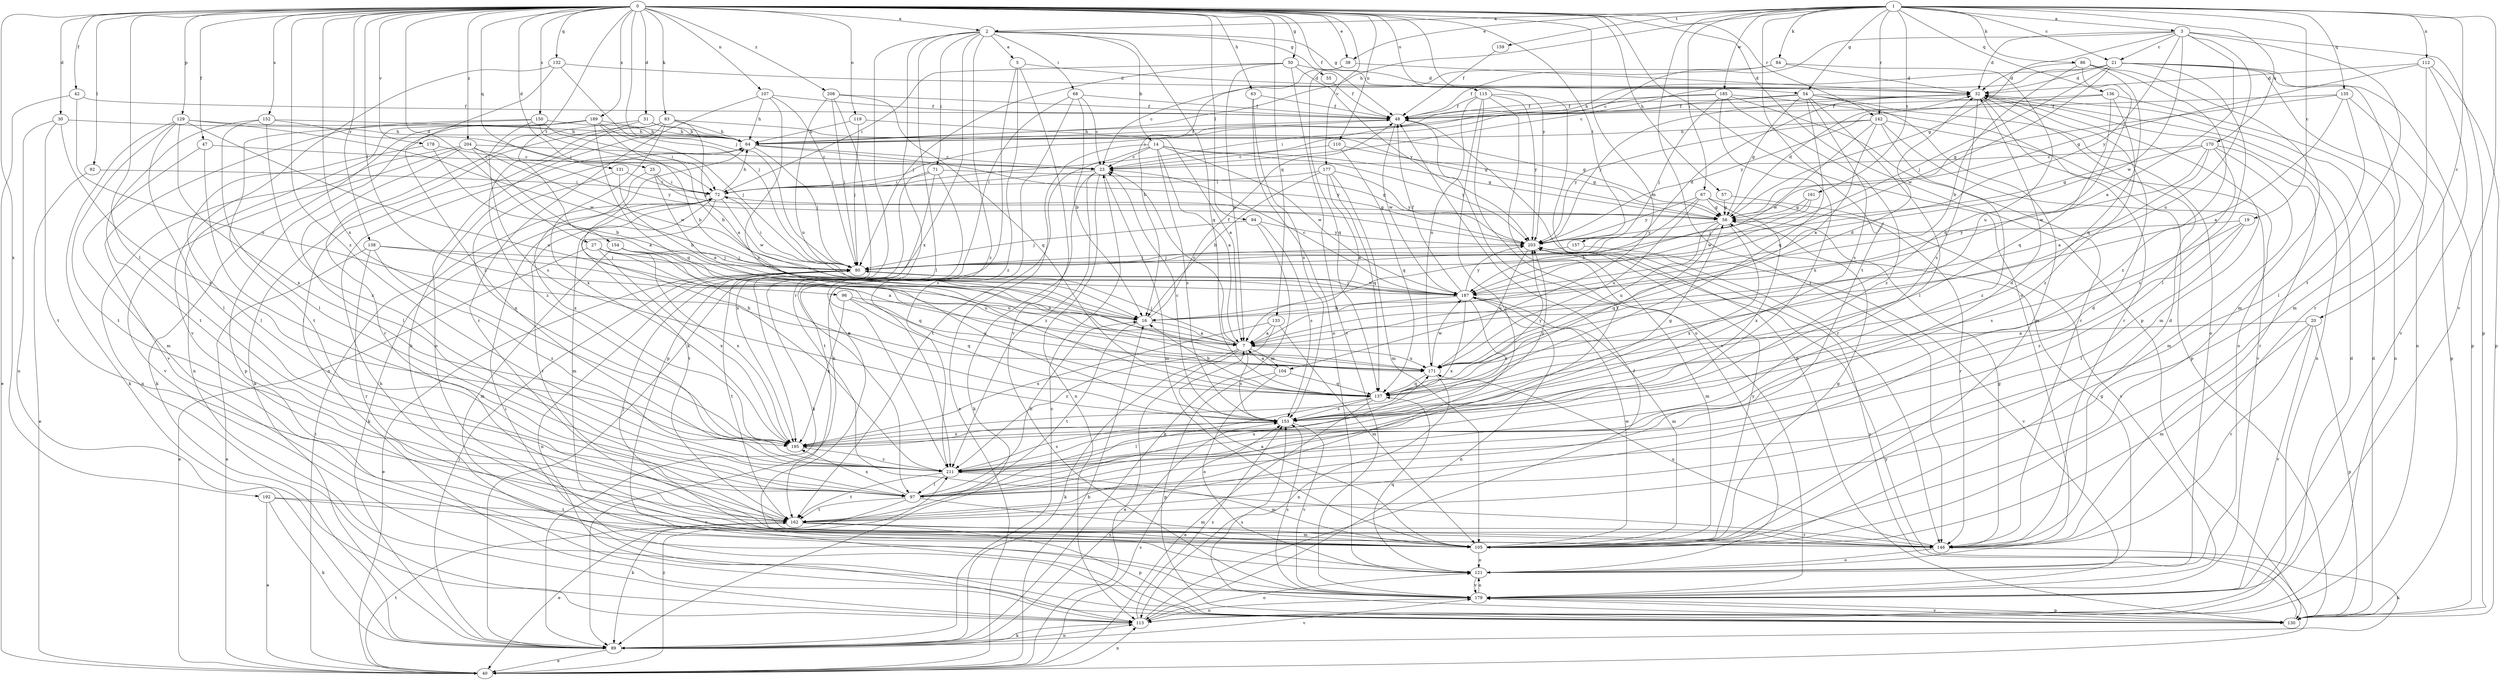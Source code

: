 strict digraph  {
0;
1;
2;
3;
5;
7;
14;
16;
19;
20;
21;
23;
25;
27;
30;
31;
32;
38;
40;
42;
47;
48;
50;
54;
55;
56;
57;
63;
64;
67;
68;
71;
72;
80;
83;
84;
86;
89;
92;
94;
96;
97;
104;
105;
107;
110;
112;
113;
115;
119;
121;
129;
130;
131;
132;
133;
135;
136;
137;
138;
142;
146;
150;
152;
153;
154;
157;
159;
161;
162;
170;
171;
177;
178;
179;
185;
187;
189;
192;
195;
203;
204;
208;
211;
0 -> 2  [label=a];
0 -> 25  [label=d];
0 -> 27  [label=d];
0 -> 30  [label=d];
0 -> 31  [label=d];
0 -> 38  [label=e];
0 -> 42  [label=f];
0 -> 47  [label=f];
0 -> 48  [label=f];
0 -> 50  [label=g];
0 -> 57  [label=h];
0 -> 63  [label=h];
0 -> 80  [label=j];
0 -> 83  [label=k];
0 -> 92  [label=l];
0 -> 94  [label=l];
0 -> 96  [label=l];
0 -> 97  [label=l];
0 -> 104  [label=m];
0 -> 107  [label=n];
0 -> 110  [label=n];
0 -> 115  [label=o];
0 -> 119  [label=o];
0 -> 121  [label=o];
0 -> 129  [label=p];
0 -> 130  [label=p];
0 -> 131  [label=q];
0 -> 132  [label=q];
0 -> 133  [label=q];
0 -> 138  [label=r];
0 -> 142  [label=r];
0 -> 150  [label=s];
0 -> 152  [label=s];
0 -> 154  [label=t];
0 -> 157  [label=t];
0 -> 177  [label=v];
0 -> 178  [label=v];
0 -> 189  [label=x];
0 -> 192  [label=x];
0 -> 195  [label=x];
0 -> 203  [label=y];
0 -> 204  [label=z];
0 -> 208  [label=z];
0 -> 211  [label=z];
1 -> 2  [label=a];
1 -> 3  [label=a];
1 -> 19  [label=c];
1 -> 20  [label=c];
1 -> 21  [label=c];
1 -> 38  [label=e];
1 -> 54  [label=g];
1 -> 64  [label=h];
1 -> 67  [label=i];
1 -> 84  [label=k];
1 -> 86  [label=k];
1 -> 112  [label=n];
1 -> 135  [label=q];
1 -> 136  [label=q];
1 -> 142  [label=r];
1 -> 146  [label=r];
1 -> 159  [label=t];
1 -> 161  [label=t];
1 -> 162  [label=t];
1 -> 170  [label=u];
1 -> 179  [label=v];
1 -> 185  [label=w];
2 -> 5  [label=a];
2 -> 14  [label=b];
2 -> 54  [label=g];
2 -> 55  [label=g];
2 -> 68  [label=i];
2 -> 71  [label=i];
2 -> 89  [label=k];
2 -> 97  [label=l];
2 -> 137  [label=q];
2 -> 146  [label=r];
2 -> 195  [label=x];
2 -> 211  [label=z];
3 -> 7  [label=a];
3 -> 21  [label=c];
3 -> 23  [label=c];
3 -> 32  [label=d];
3 -> 56  [label=g];
3 -> 130  [label=p];
3 -> 162  [label=t];
3 -> 171  [label=u];
3 -> 187  [label=w];
3 -> 203  [label=y];
5 -> 32  [label=d];
5 -> 89  [label=k];
5 -> 179  [label=v];
5 -> 211  [label=z];
7 -> 23  [label=c];
7 -> 40  [label=e];
7 -> 80  [label=j];
7 -> 89  [label=k];
7 -> 104  [label=m];
7 -> 153  [label=s];
7 -> 171  [label=u];
14 -> 7  [label=a];
14 -> 23  [label=c];
14 -> 40  [label=e];
14 -> 56  [label=g];
14 -> 153  [label=s];
14 -> 162  [label=t];
14 -> 187  [label=w];
14 -> 203  [label=y];
16 -> 7  [label=a];
16 -> 48  [label=f];
16 -> 162  [label=t];
19 -> 97  [label=l];
19 -> 153  [label=s];
19 -> 203  [label=y];
19 -> 211  [label=z];
20 -> 7  [label=a];
20 -> 105  [label=m];
20 -> 130  [label=p];
20 -> 146  [label=r];
20 -> 179  [label=v];
21 -> 23  [label=c];
21 -> 32  [label=d];
21 -> 64  [label=h];
21 -> 80  [label=j];
21 -> 97  [label=l];
21 -> 105  [label=m];
21 -> 113  [label=n];
21 -> 130  [label=p];
21 -> 187  [label=w];
23 -> 72  [label=i];
23 -> 89  [label=k];
23 -> 105  [label=m];
23 -> 113  [label=n];
23 -> 211  [label=z];
25 -> 7  [label=a];
25 -> 56  [label=g];
25 -> 72  [label=i];
25 -> 195  [label=x];
27 -> 40  [label=e];
27 -> 80  [label=j];
27 -> 137  [label=q];
27 -> 171  [label=u];
27 -> 195  [label=x];
30 -> 64  [label=h];
30 -> 113  [label=n];
30 -> 162  [label=t];
30 -> 195  [label=x];
31 -> 56  [label=g];
31 -> 64  [label=h];
31 -> 146  [label=r];
31 -> 211  [label=z];
32 -> 48  [label=f];
32 -> 105  [label=m];
32 -> 146  [label=r];
32 -> 153  [label=s];
32 -> 203  [label=y];
38 -> 16  [label=b];
38 -> 32  [label=d];
38 -> 137  [label=q];
40 -> 16  [label=b];
40 -> 72  [label=i];
40 -> 113  [label=n];
40 -> 153  [label=s];
40 -> 162  [label=t];
40 -> 203  [label=y];
40 -> 211  [label=z];
42 -> 40  [label=e];
42 -> 48  [label=f];
42 -> 171  [label=u];
47 -> 23  [label=c];
47 -> 97  [label=l];
47 -> 105  [label=m];
48 -> 64  [label=h];
48 -> 146  [label=r];
48 -> 187  [label=w];
50 -> 7  [label=a];
50 -> 32  [label=d];
50 -> 72  [label=i];
50 -> 80  [label=j];
50 -> 179  [label=v];
50 -> 203  [label=y];
54 -> 48  [label=f];
54 -> 56  [label=g];
54 -> 72  [label=i];
54 -> 97  [label=l];
54 -> 105  [label=m];
54 -> 113  [label=n];
54 -> 121  [label=o];
54 -> 137  [label=q];
54 -> 153  [label=s];
55 -> 48  [label=f];
56 -> 32  [label=d];
56 -> 137  [label=q];
56 -> 171  [label=u];
56 -> 195  [label=x];
56 -> 203  [label=y];
57 -> 56  [label=g];
57 -> 179  [label=v];
63 -> 48  [label=f];
63 -> 121  [label=o];
63 -> 153  [label=s];
64 -> 23  [label=c];
64 -> 48  [label=f];
64 -> 80  [label=j];
64 -> 203  [label=y];
67 -> 16  [label=b];
67 -> 56  [label=g];
67 -> 146  [label=r];
67 -> 171  [label=u];
67 -> 195  [label=x];
67 -> 203  [label=y];
68 -> 16  [label=b];
68 -> 23  [label=c];
68 -> 48  [label=f];
68 -> 121  [label=o];
68 -> 211  [label=z];
71 -> 56  [label=g];
71 -> 72  [label=i];
71 -> 89  [label=k];
71 -> 162  [label=t];
71 -> 195  [label=x];
72 -> 56  [label=g];
72 -> 64  [label=h];
72 -> 89  [label=k];
72 -> 105  [label=m];
72 -> 146  [label=r];
72 -> 162  [label=t];
72 -> 187  [label=w];
80 -> 32  [label=d];
80 -> 40  [label=e];
80 -> 72  [label=i];
80 -> 113  [label=n];
80 -> 162  [label=t];
80 -> 187  [label=w];
83 -> 7  [label=a];
83 -> 56  [label=g];
83 -> 64  [label=h];
83 -> 89  [label=k];
83 -> 113  [label=n];
83 -> 121  [label=o];
83 -> 195  [label=x];
84 -> 23  [label=c];
84 -> 32  [label=d];
84 -> 48  [label=f];
84 -> 137  [label=q];
86 -> 16  [label=b];
86 -> 32  [label=d];
86 -> 105  [label=m];
86 -> 137  [label=q];
86 -> 171  [label=u];
86 -> 211  [label=z];
89 -> 23  [label=c];
89 -> 40  [label=e];
89 -> 80  [label=j];
89 -> 113  [label=n];
89 -> 153  [label=s];
89 -> 179  [label=v];
92 -> 40  [label=e];
92 -> 72  [label=i];
94 -> 80  [label=j];
94 -> 89  [label=k];
94 -> 153  [label=s];
94 -> 203  [label=y];
96 -> 16  [label=b];
96 -> 137  [label=q];
96 -> 171  [label=u];
96 -> 195  [label=x];
97 -> 16  [label=b];
97 -> 48  [label=f];
97 -> 89  [label=k];
97 -> 105  [label=m];
97 -> 162  [label=t];
97 -> 171  [label=u];
97 -> 195  [label=x];
104 -> 7  [label=a];
104 -> 121  [label=o];
104 -> 130  [label=p];
104 -> 137  [label=q];
105 -> 7  [label=a];
105 -> 56  [label=g];
105 -> 64  [label=h];
105 -> 80  [label=j];
105 -> 121  [label=o];
105 -> 187  [label=w];
105 -> 203  [label=y];
107 -> 48  [label=f];
107 -> 64  [label=h];
107 -> 80  [label=j];
107 -> 146  [label=r];
107 -> 153  [label=s];
110 -> 23  [label=c];
110 -> 56  [label=g];
110 -> 137  [label=q];
112 -> 32  [label=d];
112 -> 56  [label=g];
112 -> 130  [label=p];
112 -> 146  [label=r];
112 -> 179  [label=v];
113 -> 32  [label=d];
113 -> 48  [label=f];
113 -> 89  [label=k];
113 -> 121  [label=o];
113 -> 153  [label=s];
115 -> 48  [label=f];
115 -> 121  [label=o];
115 -> 130  [label=p];
115 -> 162  [label=t];
115 -> 171  [label=u];
115 -> 179  [label=v];
115 -> 203  [label=y];
119 -> 7  [label=a];
119 -> 64  [label=h];
119 -> 80  [label=j];
121 -> 56  [label=g];
121 -> 137  [label=q];
121 -> 179  [label=v];
129 -> 64  [label=h];
129 -> 89  [label=k];
129 -> 97  [label=l];
129 -> 162  [label=t];
129 -> 171  [label=u];
129 -> 187  [label=w];
129 -> 195  [label=x];
130 -> 32  [label=d];
130 -> 64  [label=h];
130 -> 72  [label=i];
130 -> 153  [label=s];
130 -> 179  [label=v];
130 -> 203  [label=y];
131 -> 16  [label=b];
131 -> 72  [label=i];
131 -> 195  [label=x];
132 -> 32  [label=d];
132 -> 80  [label=j];
132 -> 179  [label=v];
132 -> 211  [label=z];
133 -> 7  [label=a];
133 -> 105  [label=m];
133 -> 195  [label=x];
133 -> 211  [label=z];
135 -> 7  [label=a];
135 -> 48  [label=f];
135 -> 56  [label=g];
135 -> 97  [label=l];
135 -> 130  [label=p];
136 -> 48  [label=f];
136 -> 113  [label=n];
136 -> 137  [label=q];
136 -> 203  [label=y];
136 -> 211  [label=z];
137 -> 16  [label=b];
137 -> 40  [label=e];
137 -> 97  [label=l];
137 -> 153  [label=s];
137 -> 203  [label=y];
138 -> 7  [label=a];
138 -> 40  [label=e];
138 -> 80  [label=j];
138 -> 146  [label=r];
138 -> 211  [label=z];
142 -> 7  [label=a];
142 -> 64  [label=h];
142 -> 121  [label=o];
142 -> 179  [label=v];
142 -> 187  [label=w];
142 -> 203  [label=y];
142 -> 211  [label=z];
146 -> 32  [label=d];
146 -> 56  [label=g];
146 -> 89  [label=k];
146 -> 121  [label=o];
146 -> 171  [label=u];
150 -> 16  [label=b];
150 -> 64  [label=h];
150 -> 72  [label=i];
150 -> 153  [label=s];
150 -> 162  [label=t];
150 -> 179  [label=v];
152 -> 64  [label=h];
152 -> 72  [label=i];
152 -> 97  [label=l];
152 -> 162  [label=t];
152 -> 211  [label=z];
153 -> 23  [label=c];
153 -> 56  [label=g];
153 -> 179  [label=v];
153 -> 195  [label=x];
153 -> 203  [label=y];
154 -> 80  [label=j];
154 -> 105  [label=m];
154 -> 153  [label=s];
154 -> 171  [label=u];
154 -> 195  [label=x];
157 -> 80  [label=j];
157 -> 179  [label=v];
159 -> 48  [label=f];
161 -> 56  [label=g];
161 -> 80  [label=j];
161 -> 187  [label=w];
162 -> 32  [label=d];
162 -> 40  [label=e];
162 -> 105  [label=m];
162 -> 130  [label=p];
162 -> 146  [label=r];
170 -> 7  [label=a];
170 -> 23  [label=c];
170 -> 56  [label=g];
170 -> 105  [label=m];
170 -> 146  [label=r];
170 -> 153  [label=s];
170 -> 187  [label=w];
171 -> 32  [label=d];
171 -> 113  [label=n];
171 -> 137  [label=q];
171 -> 187  [label=w];
177 -> 7  [label=a];
177 -> 16  [label=b];
177 -> 72  [label=i];
177 -> 105  [label=m];
177 -> 137  [label=q];
177 -> 203  [label=y];
178 -> 16  [label=b];
178 -> 23  [label=c];
178 -> 97  [label=l];
179 -> 113  [label=n];
179 -> 121  [label=o];
179 -> 130  [label=p];
179 -> 153  [label=s];
185 -> 48  [label=f];
185 -> 72  [label=i];
185 -> 80  [label=j];
185 -> 130  [label=p];
185 -> 146  [label=r];
185 -> 195  [label=x];
185 -> 211  [label=z];
187 -> 16  [label=b];
187 -> 23  [label=c];
187 -> 48  [label=f];
187 -> 80  [label=j];
187 -> 105  [label=m];
187 -> 113  [label=n];
187 -> 153  [label=s];
187 -> 195  [label=x];
187 -> 203  [label=y];
189 -> 16  [label=b];
189 -> 64  [label=h];
189 -> 80  [label=j];
189 -> 89  [label=k];
189 -> 113  [label=n];
189 -> 130  [label=p];
189 -> 137  [label=q];
192 -> 40  [label=e];
192 -> 89  [label=k];
192 -> 146  [label=r];
192 -> 162  [label=t];
195 -> 211  [label=z];
203 -> 80  [label=j];
203 -> 105  [label=m];
203 -> 171  [label=u];
204 -> 7  [label=a];
204 -> 23  [label=c];
204 -> 97  [label=l];
204 -> 113  [label=n];
204 -> 179  [label=v];
204 -> 187  [label=w];
204 -> 203  [label=y];
208 -> 48  [label=f];
208 -> 80  [label=j];
208 -> 130  [label=p];
208 -> 137  [label=q];
208 -> 171  [label=u];
211 -> 32  [label=d];
211 -> 64  [label=h];
211 -> 97  [label=l];
211 -> 105  [label=m];
211 -> 153  [label=s];
211 -> 162  [label=t];
}
